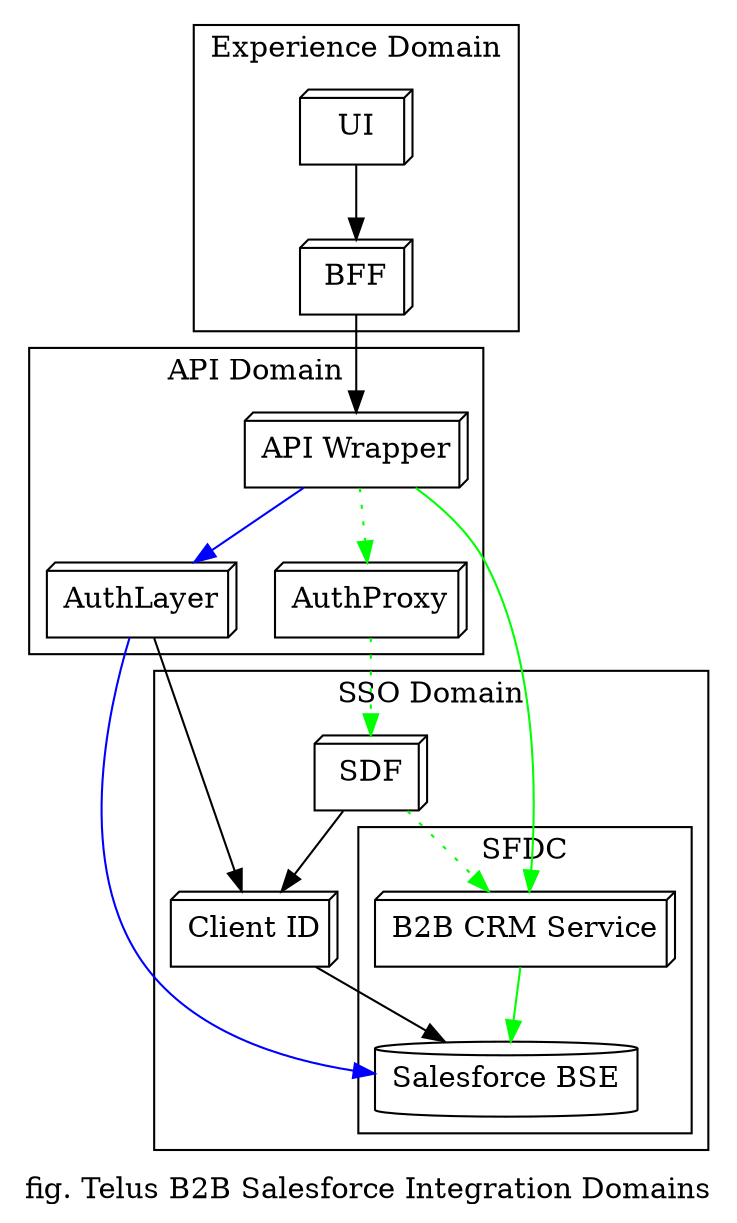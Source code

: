 strict digraph graphname {
    label="fig. Telus B2B Salesforce Integration Domains";
    rankdir=TB;

    subgraph cluster_UI_Domain {
        label="Experience Domain";
        ui [label="UI", shape=box3d];
        bff [label="BFF", shape=box3d];
    }

    subgraph cluster_API_Domain {
        label="API Domain";
        proxy [label="AuthProxy", shape=box3d];
        layer [label="AuthLayer", shape=box3d];
        // Needs endpoint "session" mgmt for the dynamic Salesforce endpoint.
        api [label="API Wrapper", shape=box3d];
    }

    subgraph cluster_SSO_Domain {
        label="SSO Domain";
        sdf [label="SDF",  shape=box3d];
        pingfed [label="Client ID", shape=box3d];

        subgraph cluster_salesforce {
            label="SFDC";
            force [label="Salesforce BSE", shape=cylinder];
            b2b [label="B2B CRM Service", shape=box3d];
        }
    }

    ui -> bff [color=black];
    bff -> api [color=black];

    api -> layer [color=blue];
    layer -> force [color=blue];
    api -> b2b [color=green];
    b2b -> force [color=green];
    api -> proxy [style=dotted, color=green];
    proxy -> sdf [style=dotted, color=green];
    sdf -> b2b [style=dotted, color=green];

    sdf -> pingfed
    layer -> pingfed
    pingfed -> force
}
